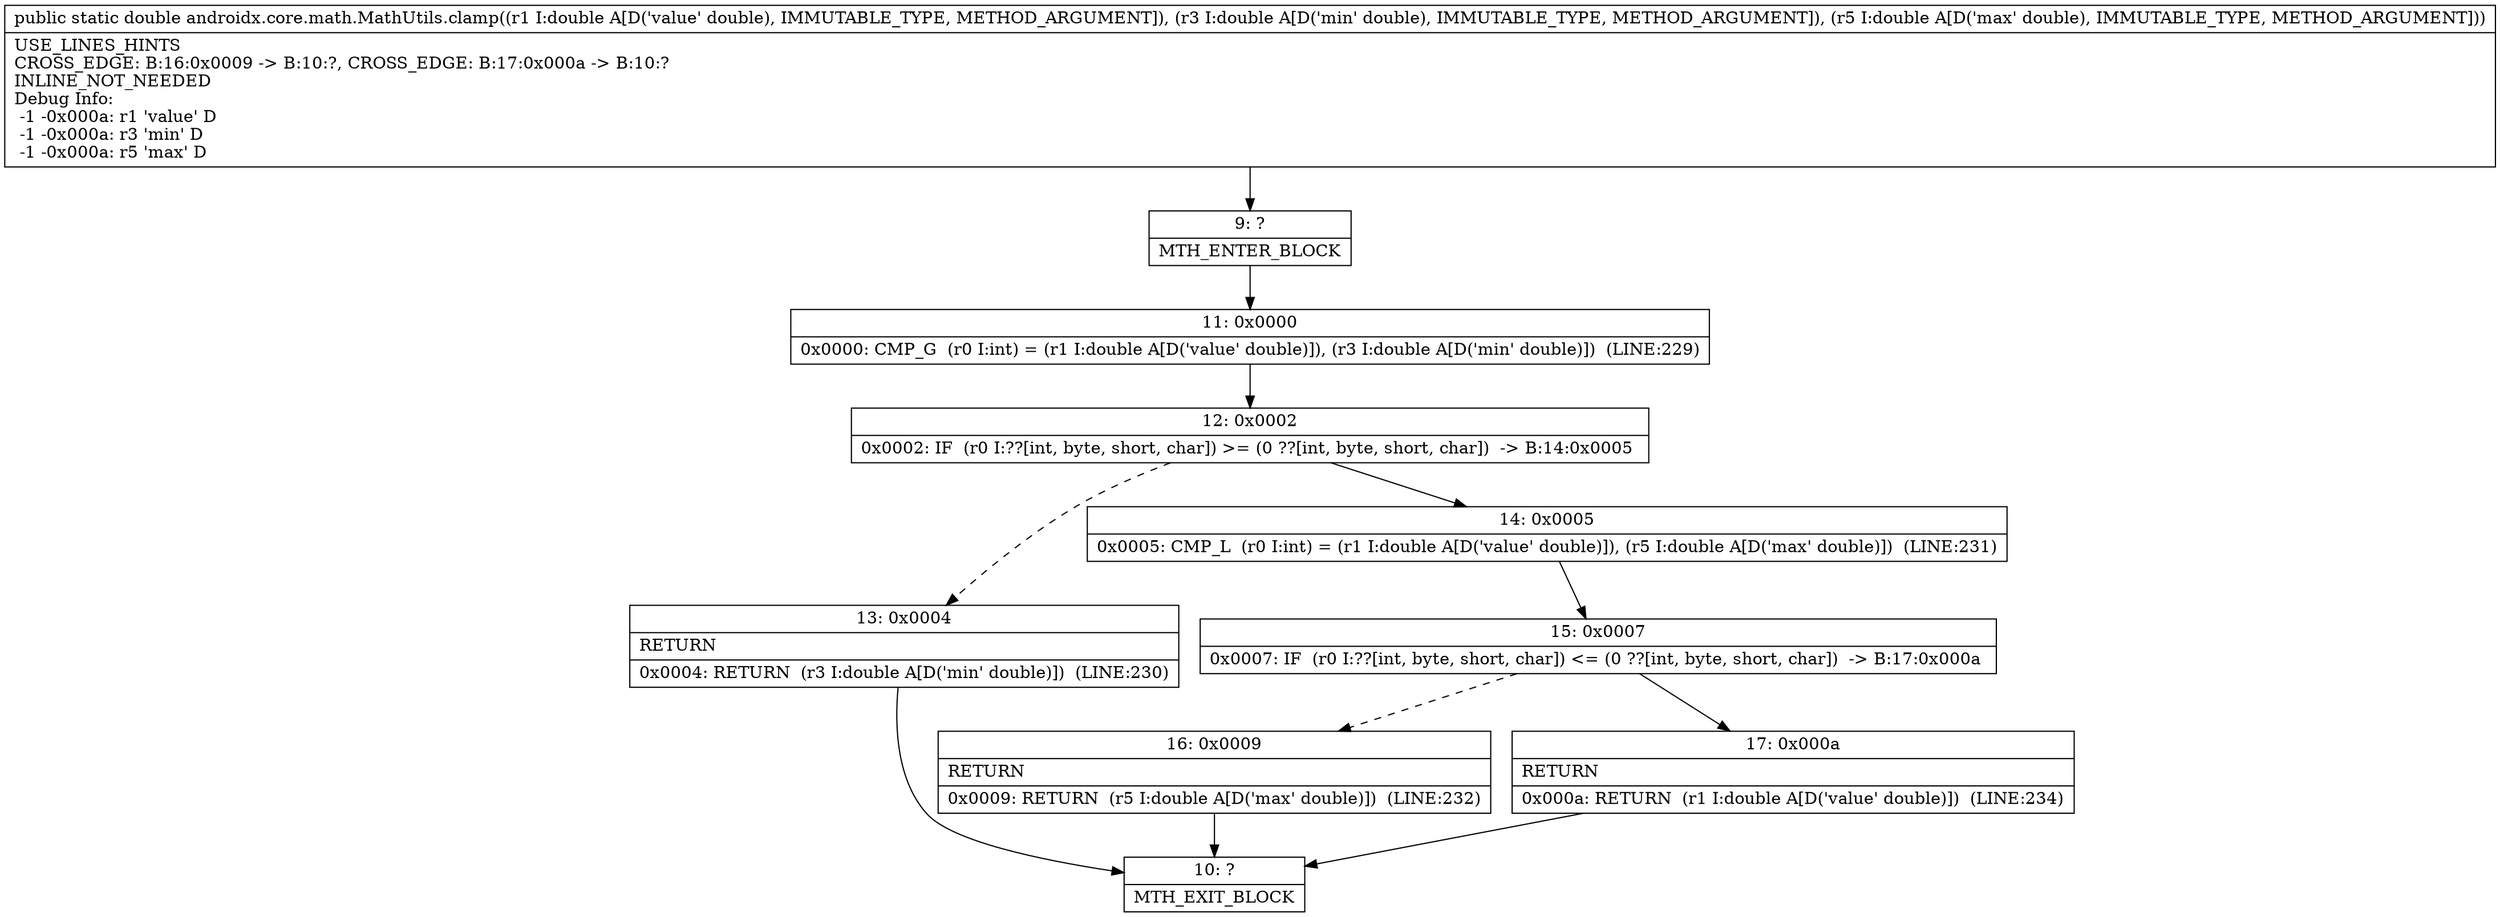 digraph "CFG forandroidx.core.math.MathUtils.clamp(DDD)D" {
Node_9 [shape=record,label="{9\:\ ?|MTH_ENTER_BLOCK\l}"];
Node_11 [shape=record,label="{11\:\ 0x0000|0x0000: CMP_G  (r0 I:int) = (r1 I:double A[D('value' double)]), (r3 I:double A[D('min' double)])  (LINE:229)\l}"];
Node_12 [shape=record,label="{12\:\ 0x0002|0x0002: IF  (r0 I:??[int, byte, short, char]) \>= (0 ??[int, byte, short, char])  \-\> B:14:0x0005 \l}"];
Node_13 [shape=record,label="{13\:\ 0x0004|RETURN\l|0x0004: RETURN  (r3 I:double A[D('min' double)])  (LINE:230)\l}"];
Node_10 [shape=record,label="{10\:\ ?|MTH_EXIT_BLOCK\l}"];
Node_14 [shape=record,label="{14\:\ 0x0005|0x0005: CMP_L  (r0 I:int) = (r1 I:double A[D('value' double)]), (r5 I:double A[D('max' double)])  (LINE:231)\l}"];
Node_15 [shape=record,label="{15\:\ 0x0007|0x0007: IF  (r0 I:??[int, byte, short, char]) \<= (0 ??[int, byte, short, char])  \-\> B:17:0x000a \l}"];
Node_16 [shape=record,label="{16\:\ 0x0009|RETURN\l|0x0009: RETURN  (r5 I:double A[D('max' double)])  (LINE:232)\l}"];
Node_17 [shape=record,label="{17\:\ 0x000a|RETURN\l|0x000a: RETURN  (r1 I:double A[D('value' double)])  (LINE:234)\l}"];
MethodNode[shape=record,label="{public static double androidx.core.math.MathUtils.clamp((r1 I:double A[D('value' double), IMMUTABLE_TYPE, METHOD_ARGUMENT]), (r3 I:double A[D('min' double), IMMUTABLE_TYPE, METHOD_ARGUMENT]), (r5 I:double A[D('max' double), IMMUTABLE_TYPE, METHOD_ARGUMENT]))  | USE_LINES_HINTS\lCROSS_EDGE: B:16:0x0009 \-\> B:10:?, CROSS_EDGE: B:17:0x000a \-\> B:10:?\lINLINE_NOT_NEEDED\lDebug Info:\l  \-1 \-0x000a: r1 'value' D\l  \-1 \-0x000a: r3 'min' D\l  \-1 \-0x000a: r5 'max' D\l}"];
MethodNode -> Node_9;Node_9 -> Node_11;
Node_11 -> Node_12;
Node_12 -> Node_13[style=dashed];
Node_12 -> Node_14;
Node_13 -> Node_10;
Node_14 -> Node_15;
Node_15 -> Node_16[style=dashed];
Node_15 -> Node_17;
Node_16 -> Node_10;
Node_17 -> Node_10;
}

